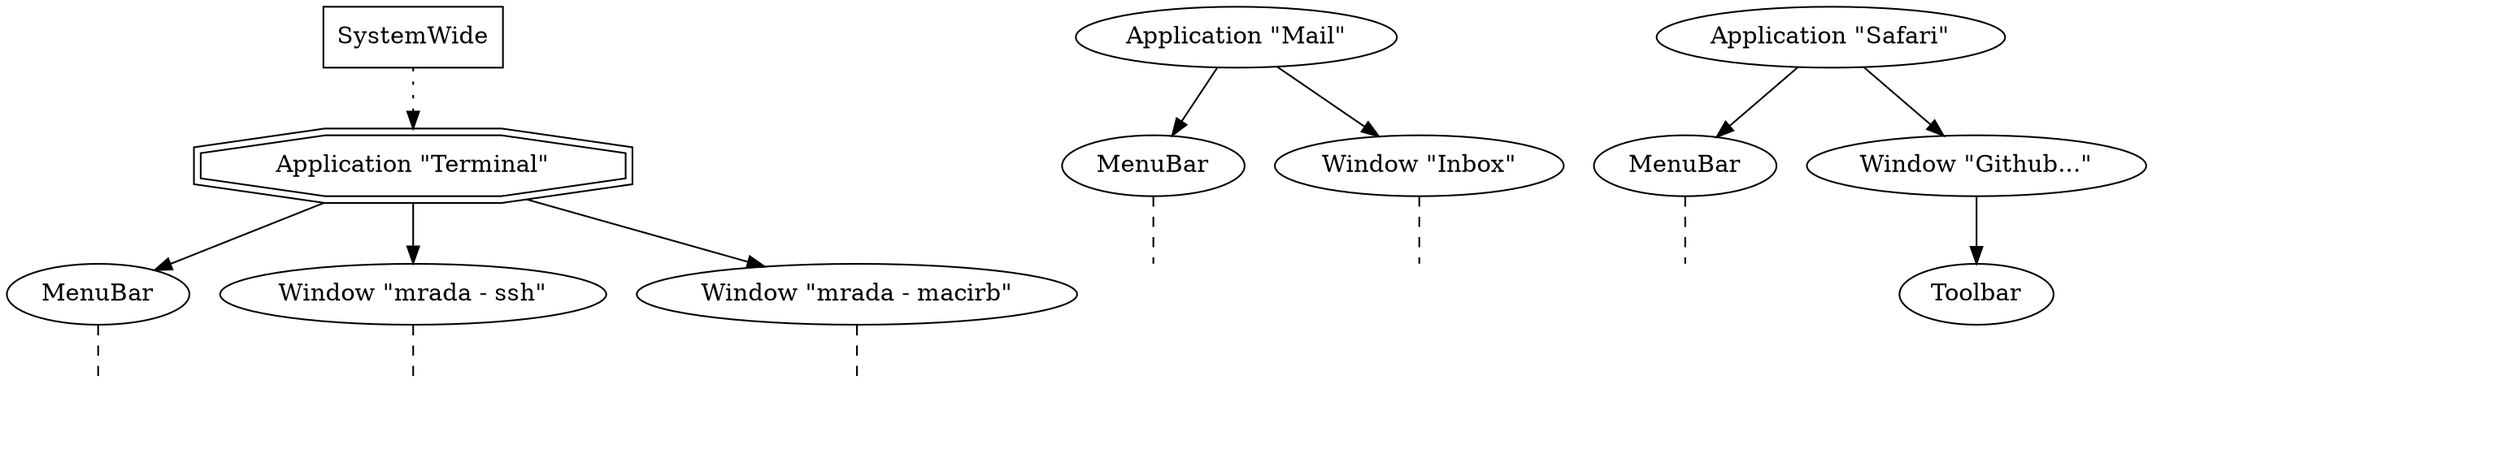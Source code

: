 digraph {
  graph [packmode = clust]

  SystemWide   [label = "SystemWide"] [shape = box]
  Mail         [label = "Application \"Mail\""]
  Safari       [label = "Application \"Safari\""]
  Terminal     [label = "Application \"Terminal\""] [shape = doubleoctagon]
  
  MMenuBar    [label = "MenuBar"]
  SMenuBar    [label = "MenuBar"]
  TMenuBar    [label = "MenuBar"]

  MWindow  [label = "Window \"Inbox\""]
  TWindow  [label = "Window \"mrada - ssh\""]
  TWindow2 [label = "Window \"mrada - macirb\""]
  SWindow  [label = "Window \"Github...\""]

  Toolbar [label = "Toolbar"]
  
  E1 [shape = none] [label = ""]
  E2 [shape = none] [label = ""]
  E3 [shape = none] [label = ""]
  E4 [shape = none] [label = ""]
  E5 [shape = none] [label = ""]
  E6 [shape = none] [label = ""]
  E7 [shape = none] [label = ""]
  E8 [shape = none] [label = ""]
  E9 [shape = none] [label = ""]
  E0 [shape = none] [label = ""]

  Mail -> MMenuBar
  Safari -> SMenuBar
  Terminal -> TMenuBar

  MMenuBar -> E1 [style = dashed] [arrowhead = none]
  SMenuBar -> E2 [style = dashed] [arrowhead = none]
  TMenuBar -> E3 [style = dashed] [arrowhead = none]

  Mail -> MWindow
  Safari -> SWindow
  Terminal -> TWindow
  Terminal -> TWindow2

  MWindow -> E4 [style = dashed] [arrowhead = none]
  SWindow -> Toolbar
  TWindow -> E5 [style = dashed] [arrowhead = none]
  TWindow2 -> E6 [style = dashed] [arrowhead = none]

  SystemWide -> Terminal [style = dotted]
}
